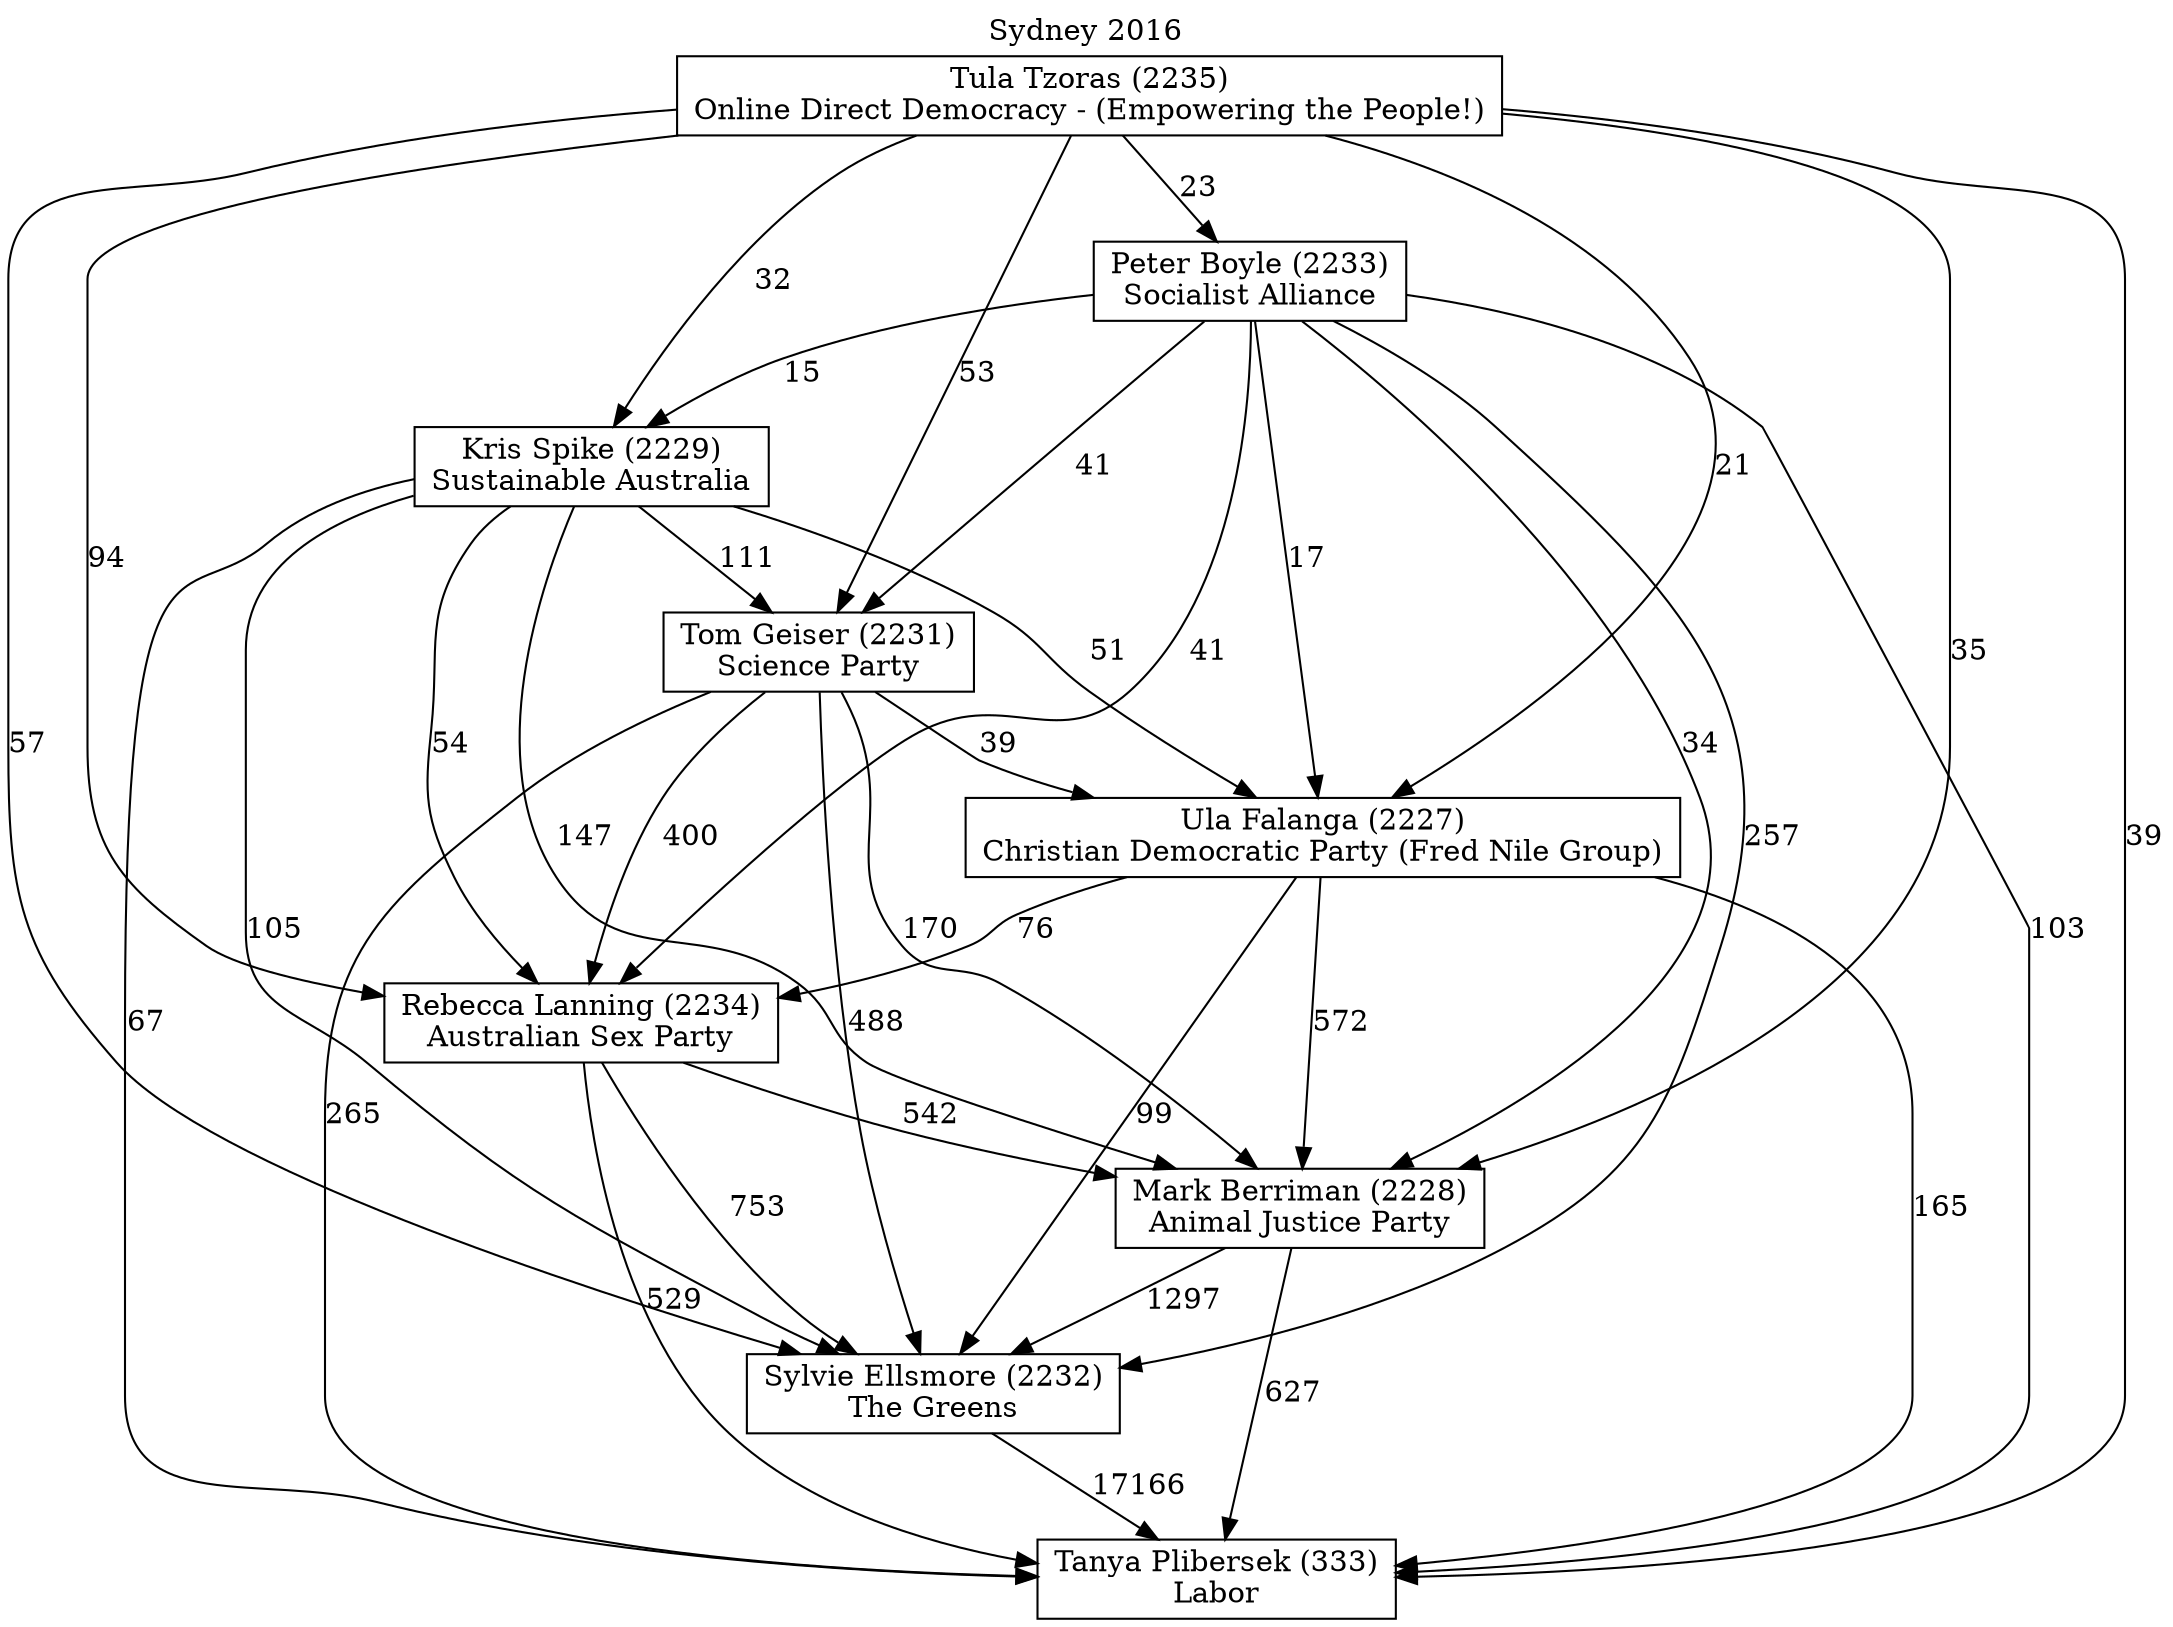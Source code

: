// House preference flow
digraph "Tanya Plibersek (333)_Sydney_2016" {
	graph [label="Sydney 2016" labelloc=t mclimit=10]
	node [shape=box]
	"Kris Spike (2229)" [label="Kris Spike (2229)
Sustainable Australia"]
	"Mark Berriman (2228)" [label="Mark Berriman (2228)
Animal Justice Party"]
	"Peter Boyle (2233)" [label="Peter Boyle (2233)
Socialist Alliance"]
	"Rebecca Lanning (2234)" [label="Rebecca Lanning (2234)
Australian Sex Party"]
	"Sylvie Ellsmore (2232)" [label="Sylvie Ellsmore (2232)
The Greens"]
	"Tanya Plibersek (333)" [label="Tanya Plibersek (333)
Labor"]
	"Tom Geiser (2231)" [label="Tom Geiser (2231)
Science Party"]
	"Tula Tzoras (2235)" [label="Tula Tzoras (2235)
Online Direct Democracy - (Empowering the People!)"]
	"Ula Falanga (2227)" [label="Ula Falanga (2227)
Christian Democratic Party (Fred Nile Group)"]
	"Kris Spike (2229)" -> "Mark Berriman (2228)" [label=147]
	"Kris Spike (2229)" -> "Rebecca Lanning (2234)" [label=54]
	"Kris Spike (2229)" -> "Sylvie Ellsmore (2232)" [label=105]
	"Kris Spike (2229)" -> "Tanya Plibersek (333)" [label=67]
	"Kris Spike (2229)" -> "Tom Geiser (2231)" [label=111]
	"Kris Spike (2229)" -> "Ula Falanga (2227)" [label=51]
	"Mark Berriman (2228)" -> "Sylvie Ellsmore (2232)" [label=1297]
	"Mark Berriman (2228)" -> "Tanya Plibersek (333)" [label=627]
	"Peter Boyle (2233)" -> "Kris Spike (2229)" [label=15]
	"Peter Boyle (2233)" -> "Mark Berriman (2228)" [label=34]
	"Peter Boyle (2233)" -> "Rebecca Lanning (2234)" [label=41]
	"Peter Boyle (2233)" -> "Sylvie Ellsmore (2232)" [label=257]
	"Peter Boyle (2233)" -> "Tanya Plibersek (333)" [label=103]
	"Peter Boyle (2233)" -> "Tom Geiser (2231)" [label=41]
	"Peter Boyle (2233)" -> "Ula Falanga (2227)" [label=17]
	"Rebecca Lanning (2234)" -> "Mark Berriman (2228)" [label=542]
	"Rebecca Lanning (2234)" -> "Sylvie Ellsmore (2232)" [label=753]
	"Rebecca Lanning (2234)" -> "Tanya Plibersek (333)" [label=529]
	"Sylvie Ellsmore (2232)" -> "Tanya Plibersek (333)" [label=17166]
	"Tom Geiser (2231)" -> "Mark Berriman (2228)" [label=170]
	"Tom Geiser (2231)" -> "Rebecca Lanning (2234)" [label=400]
	"Tom Geiser (2231)" -> "Sylvie Ellsmore (2232)" [label=488]
	"Tom Geiser (2231)" -> "Tanya Plibersek (333)" [label=265]
	"Tom Geiser (2231)" -> "Ula Falanga (2227)" [label=39]
	"Tula Tzoras (2235)" -> "Kris Spike (2229)" [label=32]
	"Tula Tzoras (2235)" -> "Mark Berriman (2228)" [label=35]
	"Tula Tzoras (2235)" -> "Peter Boyle (2233)" [label=23]
	"Tula Tzoras (2235)" -> "Rebecca Lanning (2234)" [label=94]
	"Tula Tzoras (2235)" -> "Sylvie Ellsmore (2232)" [label=57]
	"Tula Tzoras (2235)" -> "Tanya Plibersek (333)" [label=39]
	"Tula Tzoras (2235)" -> "Tom Geiser (2231)" [label=53]
	"Tula Tzoras (2235)" -> "Ula Falanga (2227)" [label=21]
	"Ula Falanga (2227)" -> "Mark Berriman (2228)" [label=572]
	"Ula Falanga (2227)" -> "Rebecca Lanning (2234)" [label=76]
	"Ula Falanga (2227)" -> "Sylvie Ellsmore (2232)" [label=99]
	"Ula Falanga (2227)" -> "Tanya Plibersek (333)" [label=165]
}
